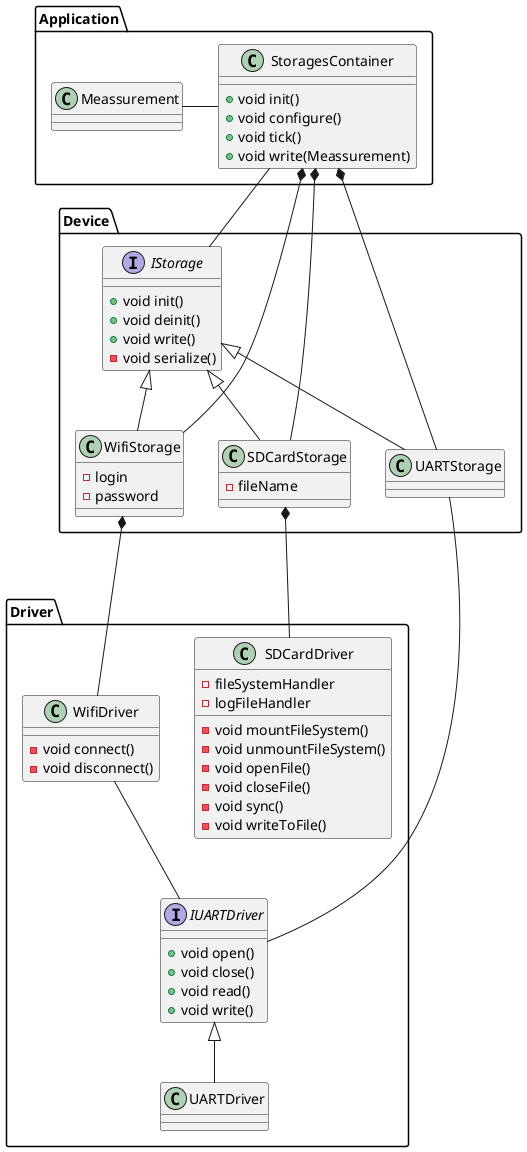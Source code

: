 @startuml

package Application {
    class Meassurement

    class StoragesContainer {
        +void init()
        +void configure()
        +void tick()
        +void write(Meassurement)
    }

    Meassurement - StoragesContainer
}

package Device {
    interface IStorage {
        +void init()
        +void deinit()
        +void write()
        -void serialize()
    }
/'
   note right of WifiStorage
    ESP8266MOD has only Wifi support.
    In future it would be possible 
    to use ESP32 that has also Bloototh.
    end note
'/
    class WifiStorage {
        -login
        -password
    }

    class SDCardStorage {
        -fileName
    }

    class UARTStorage {
    }
}

package Driver {
    class SDCardDriver {
        -void mountFileSystem()
        -void unmountFileSystem()
        -void openFile()
        -void closeFile()
        -void sync()
        -void writeToFile()

        - fileSystemHandler
        - logFileHandler
    }

    class WifiDriver {
        -void connect()
        -void disconnect()
    }

    class UARTDriver {

    }

    interface IUARTDriver {
        +void open()
        +void close()
        +void read()
        +void write()
    }
}


StoragesContainer -- IStorage
StoragesContainer *--- SDCardStorage
StoragesContainer *--- UARTStorage
StoragesContainer *--- WifiStorage

IStorage <|-- WifiStorage
IStorage <|-- SDCardStorage
IStorage <|-- UARTStorage

SDCardStorage *-- SDCardDriver
WifiStorage *--- WifiDriver

UARTStorage -- IUARTDriver
WifiDriver -- IUARTDriver
IUARTDriver <|-- UARTDriver


@enduml
